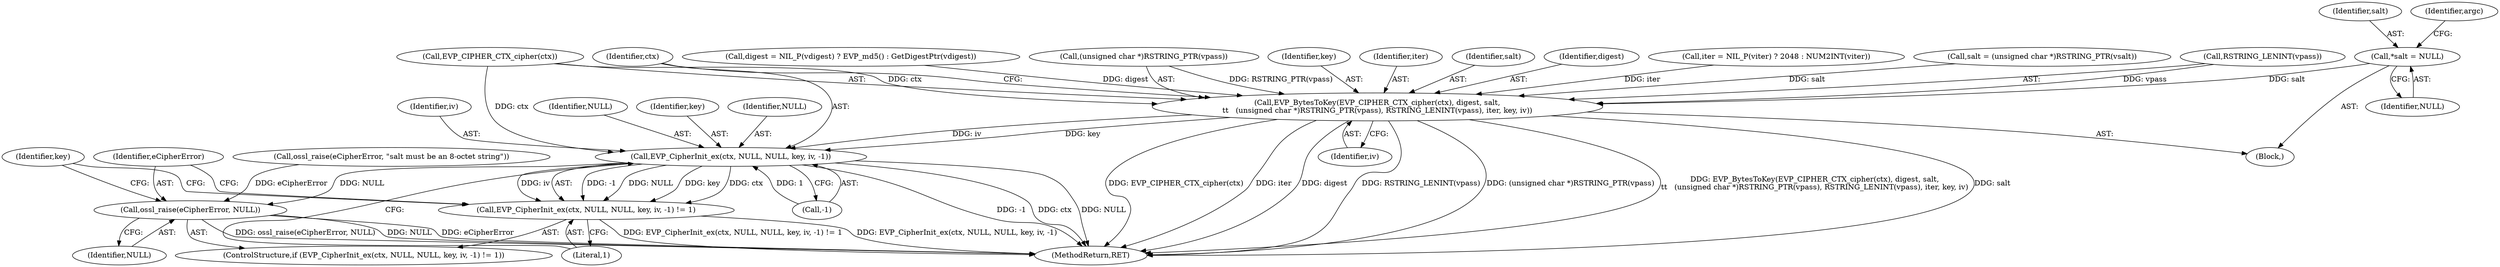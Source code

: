 digraph "0_openssl_8108e0a6db133f3375608303fdd2083eb5115062_2@pointer" {
"1000114" [label="(Call,*salt = NULL)"];
"1000172" [label="(Call,EVP_BytesToKey(EVP_CIPHER_CTX_cipher(ctx), digest, salt,\n\t\t   (unsigned char *)RSTRING_PTR(vpass), RSTRING_LENINT(vpass), iter, key, iv))"];
"1000188" [label="(Call,EVP_CipherInit_ex(ctx, NULL, NULL, key, iv, -1))"];
"1000187" [label="(Call,EVP_CipherInit_ex(ctx, NULL, NULL, key, iv, -1) != 1)"];
"1000197" [label="(Call,ossl_raise(eCipherError, NULL))"];
"1000116" [label="(Identifier,NULL)"];
"1000173" [label="(Call,EVP_CIPHER_CTX_cipher(ctx))"];
"1000190" [label="(Identifier,NULL)"];
"1000161" [label="(Call,digest = NIL_P(vdigest) ? EVP_md5() : GetDigestPtr(vdigest))"];
"1000177" [label="(Call,(unsigned char *)RSTRING_PTR(vpass))"];
"1000194" [label="(Call,-1)"];
"1000192" [label="(Identifier,key)"];
"1000114" [label="(Call,*salt = NULL)"];
"1000186" [label="(ControlStructure,if (EVP_CipherInit_ex(ctx, NULL, NULL, key, iv, -1) != 1))"];
"1000184" [label="(Identifier,key)"];
"1000115" [label="(Identifier,salt)"];
"1000119" [label="(Identifier,argc)"];
"1000191" [label="(Identifier,NULL)"];
"1000198" [label="(Identifier,eCipherError)"];
"1000187" [label="(Call,EVP_CipherInit_ex(ctx, NULL, NULL, key, iv, -1) != 1)"];
"1000214" [label="(MethodReturn,RET)"];
"1000183" [label="(Identifier,iter)"];
"1000197" [label="(Call,ossl_raise(eCipherError, NULL))"];
"1000144" [label="(Call,ossl_raise(eCipherError, \"salt must be an 8-octet string\"))"];
"1000201" [label="(Identifier,key)"];
"1000189" [label="(Identifier,ctx)"];
"1000176" [label="(Identifier,salt)"];
"1000175" [label="(Identifier,digest)"];
"1000196" [label="(Literal,1)"];
"1000153" [label="(Call,iter = NIL_P(viter) ? 2048 : NUM2INT(viter))"];
"1000188" [label="(Call,EVP_CipherInit_ex(ctx, NULL, NULL, key, iv, -1))"];
"1000172" [label="(Call,EVP_BytesToKey(EVP_CIPHER_CTX_cipher(ctx), digest, salt,\n\t\t   (unsigned char *)RSTRING_PTR(vpass), RSTRING_LENINT(vpass), iter, key, iv))"];
"1000147" [label="(Call,salt = (unsigned char *)RSTRING_PTR(vsalt))"];
"1000181" [label="(Call,RSTRING_LENINT(vpass))"];
"1000193" [label="(Identifier,iv)"];
"1000104" [label="(Block,)"];
"1000185" [label="(Identifier,iv)"];
"1000199" [label="(Identifier,NULL)"];
"1000114" -> "1000104"  [label="AST: "];
"1000114" -> "1000116"  [label="CFG: "];
"1000115" -> "1000114"  [label="AST: "];
"1000116" -> "1000114"  [label="AST: "];
"1000119" -> "1000114"  [label="CFG: "];
"1000114" -> "1000172"  [label="DDG: salt"];
"1000172" -> "1000104"  [label="AST: "];
"1000172" -> "1000185"  [label="CFG: "];
"1000173" -> "1000172"  [label="AST: "];
"1000175" -> "1000172"  [label="AST: "];
"1000176" -> "1000172"  [label="AST: "];
"1000177" -> "1000172"  [label="AST: "];
"1000181" -> "1000172"  [label="AST: "];
"1000183" -> "1000172"  [label="AST: "];
"1000184" -> "1000172"  [label="AST: "];
"1000185" -> "1000172"  [label="AST: "];
"1000189" -> "1000172"  [label="CFG: "];
"1000172" -> "1000214"  [label="DDG: RSTRING_LENINT(vpass)"];
"1000172" -> "1000214"  [label="DDG: (unsigned char *)RSTRING_PTR(vpass)"];
"1000172" -> "1000214"  [label="DDG: EVP_BytesToKey(EVP_CIPHER_CTX_cipher(ctx), digest, salt,\n\t\t   (unsigned char *)RSTRING_PTR(vpass), RSTRING_LENINT(vpass), iter, key, iv)"];
"1000172" -> "1000214"  [label="DDG: salt"];
"1000172" -> "1000214"  [label="DDG: EVP_CIPHER_CTX_cipher(ctx)"];
"1000172" -> "1000214"  [label="DDG: iter"];
"1000172" -> "1000214"  [label="DDG: digest"];
"1000173" -> "1000172"  [label="DDG: ctx"];
"1000161" -> "1000172"  [label="DDG: digest"];
"1000147" -> "1000172"  [label="DDG: salt"];
"1000177" -> "1000172"  [label="DDG: RSTRING_PTR(vpass)"];
"1000181" -> "1000172"  [label="DDG: vpass"];
"1000153" -> "1000172"  [label="DDG: iter"];
"1000172" -> "1000188"  [label="DDG: key"];
"1000172" -> "1000188"  [label="DDG: iv"];
"1000188" -> "1000187"  [label="AST: "];
"1000188" -> "1000194"  [label="CFG: "];
"1000189" -> "1000188"  [label="AST: "];
"1000190" -> "1000188"  [label="AST: "];
"1000191" -> "1000188"  [label="AST: "];
"1000192" -> "1000188"  [label="AST: "];
"1000193" -> "1000188"  [label="AST: "];
"1000194" -> "1000188"  [label="AST: "];
"1000196" -> "1000188"  [label="CFG: "];
"1000188" -> "1000214"  [label="DDG: NULL"];
"1000188" -> "1000214"  [label="DDG: -1"];
"1000188" -> "1000214"  [label="DDG: ctx"];
"1000188" -> "1000187"  [label="DDG: -1"];
"1000188" -> "1000187"  [label="DDG: NULL"];
"1000188" -> "1000187"  [label="DDG: key"];
"1000188" -> "1000187"  [label="DDG: ctx"];
"1000188" -> "1000187"  [label="DDG: iv"];
"1000173" -> "1000188"  [label="DDG: ctx"];
"1000194" -> "1000188"  [label="DDG: 1"];
"1000188" -> "1000197"  [label="DDG: NULL"];
"1000187" -> "1000186"  [label="AST: "];
"1000187" -> "1000196"  [label="CFG: "];
"1000196" -> "1000187"  [label="AST: "];
"1000198" -> "1000187"  [label="CFG: "];
"1000201" -> "1000187"  [label="CFG: "];
"1000187" -> "1000214"  [label="DDG: EVP_CipherInit_ex(ctx, NULL, NULL, key, iv, -1)"];
"1000187" -> "1000214"  [label="DDG: EVP_CipherInit_ex(ctx, NULL, NULL, key, iv, -1) != 1"];
"1000197" -> "1000186"  [label="AST: "];
"1000197" -> "1000199"  [label="CFG: "];
"1000198" -> "1000197"  [label="AST: "];
"1000199" -> "1000197"  [label="AST: "];
"1000201" -> "1000197"  [label="CFG: "];
"1000197" -> "1000214"  [label="DDG: ossl_raise(eCipherError, NULL)"];
"1000197" -> "1000214"  [label="DDG: NULL"];
"1000197" -> "1000214"  [label="DDG: eCipherError"];
"1000144" -> "1000197"  [label="DDG: eCipherError"];
}
